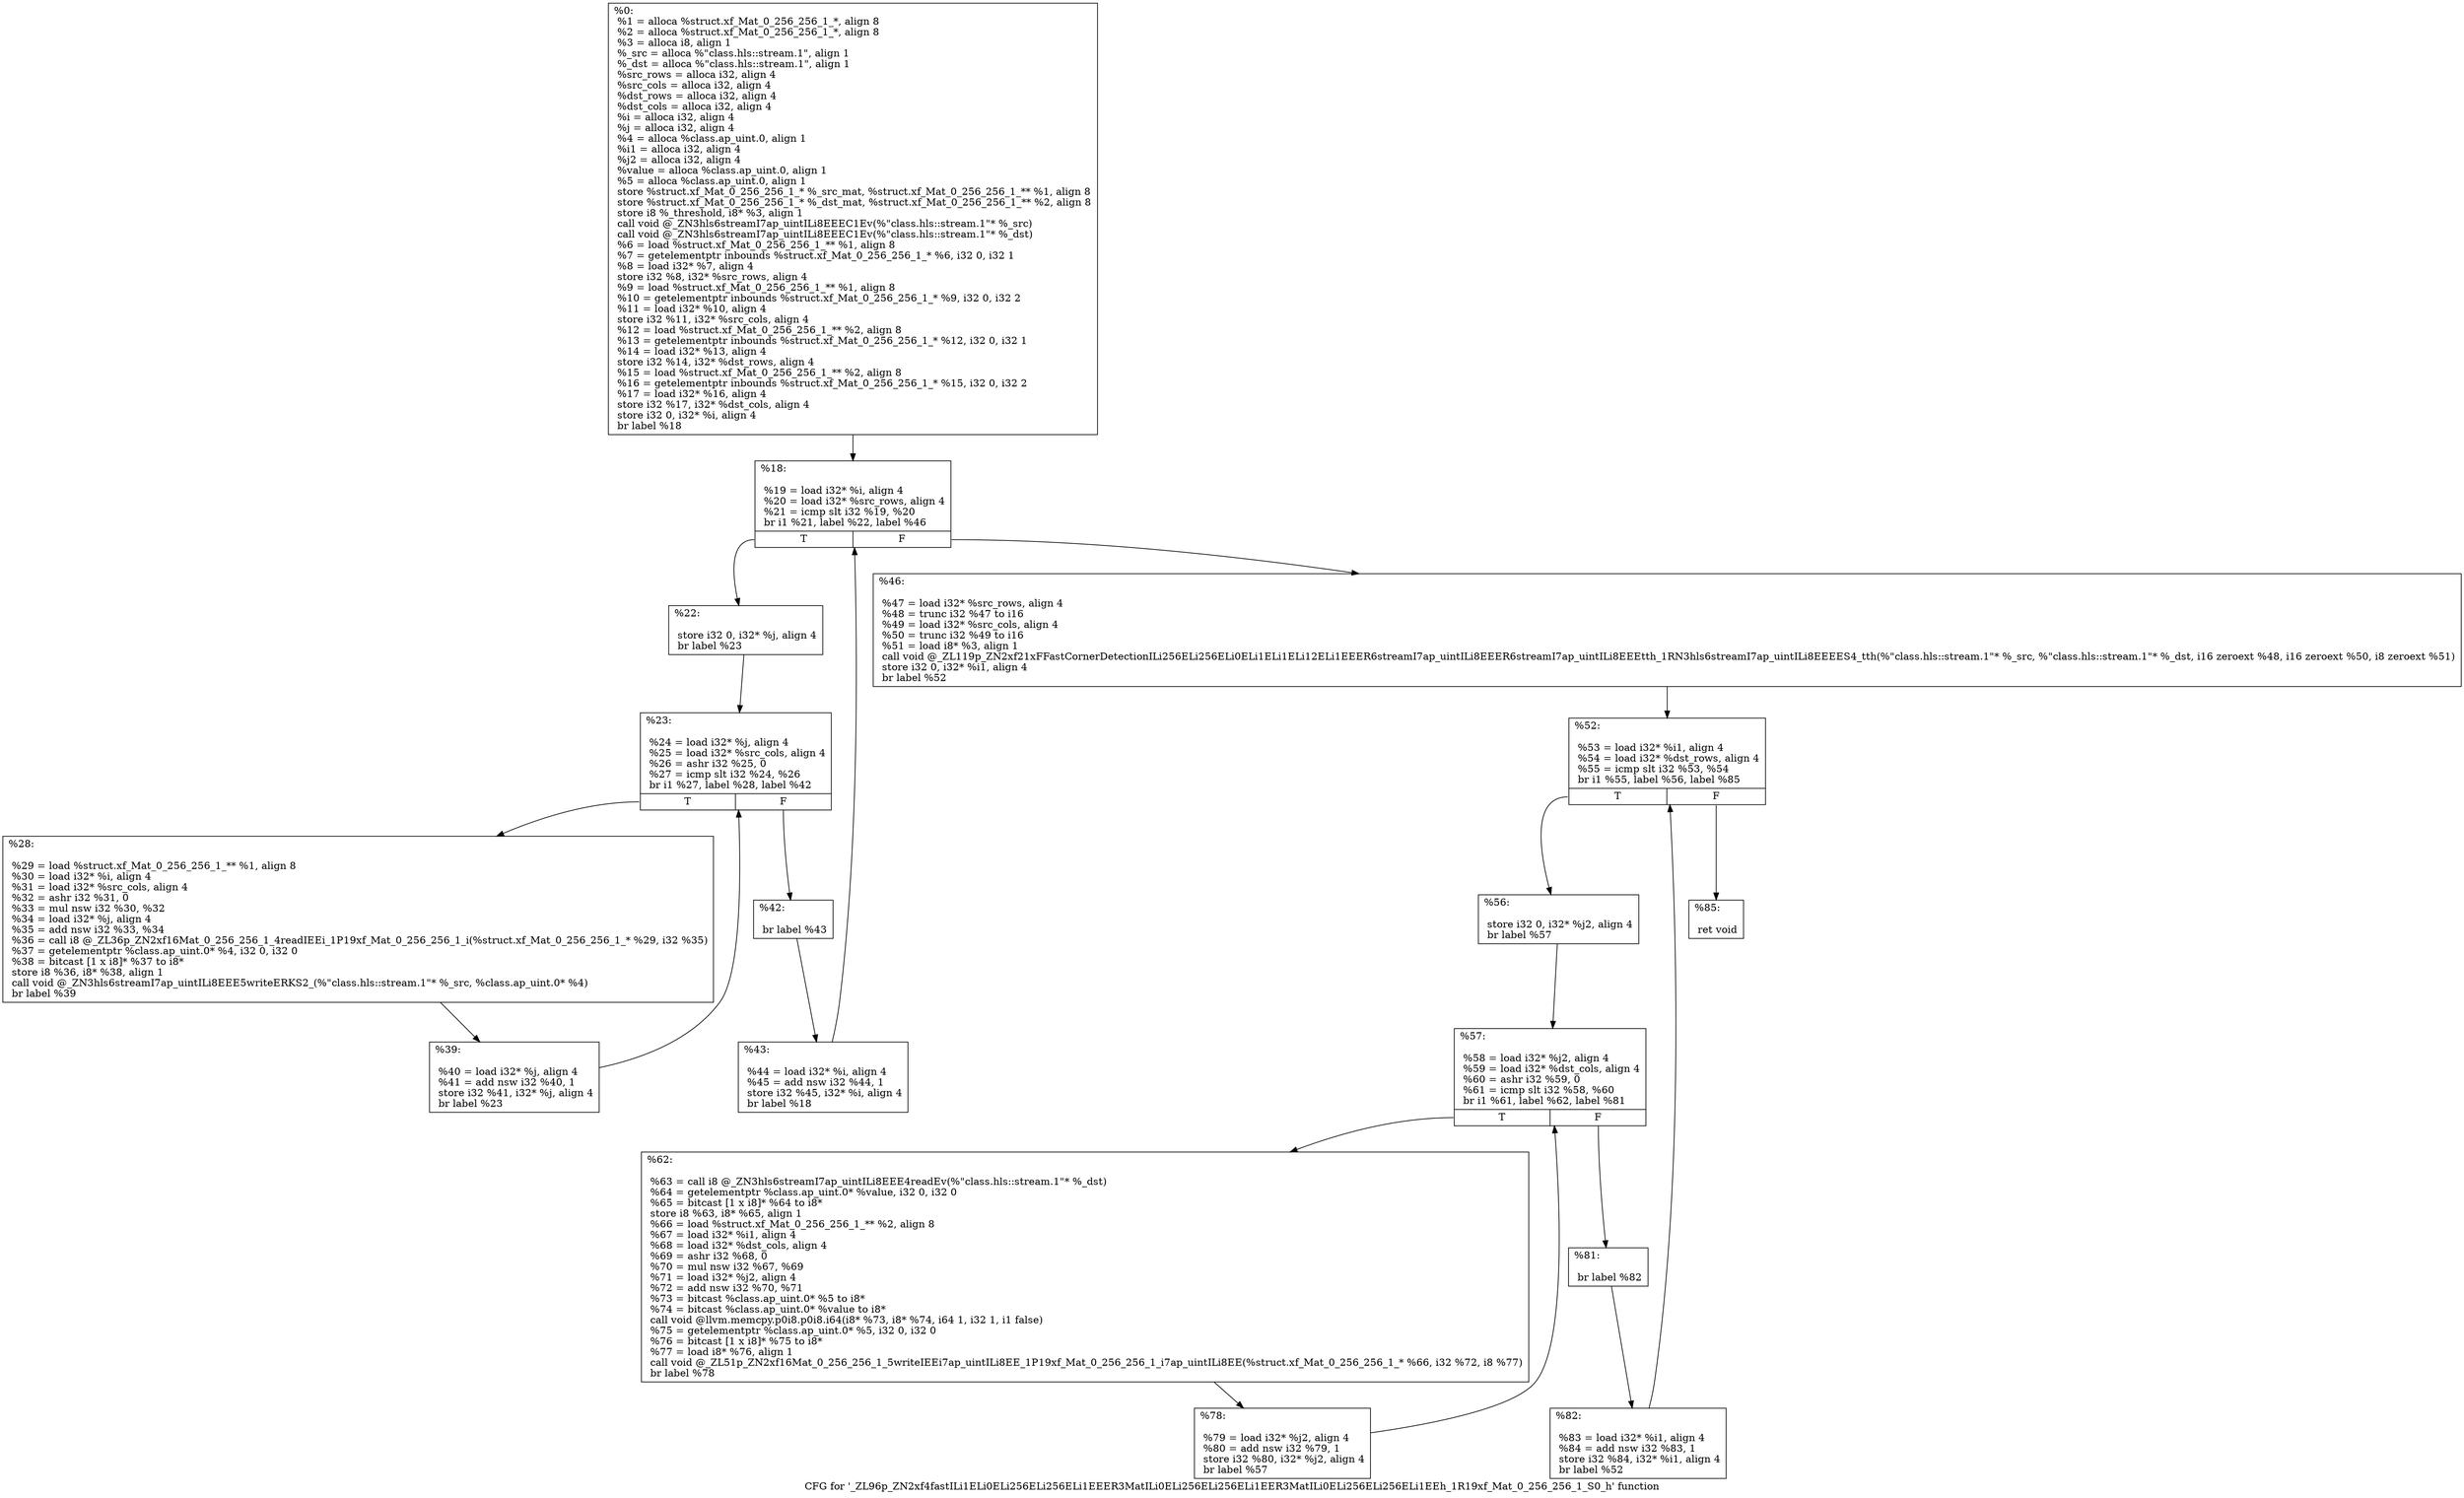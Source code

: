 digraph "CFG for '_ZL96p_ZN2xf4fastILi1ELi0ELi256ELi256ELi1EEER3MatILi0ELi256ELi256ELi1EER3MatILi0ELi256ELi256ELi1EEh_1R19xf_Mat_0_256_256_1_S0_h' function" {
	label="CFG for '_ZL96p_ZN2xf4fastILi1ELi0ELi256ELi256ELi1EEER3MatILi0ELi256ELi256ELi1EER3MatILi0ELi256ELi256ELi1EEh_1R19xf_Mat_0_256_256_1_S0_h' function";

	Node0x2ebf0c0 [shape=record,label="{%0:\l  %1 = alloca %struct.xf_Mat_0_256_256_1_*, align 8\l  %2 = alloca %struct.xf_Mat_0_256_256_1_*, align 8\l  %3 = alloca i8, align 1\l  %_src = alloca %\"class.hls::stream.1\", align 1\l  %_dst = alloca %\"class.hls::stream.1\", align 1\l  %src_rows = alloca i32, align 4\l  %src_cols = alloca i32, align 4\l  %dst_rows = alloca i32, align 4\l  %dst_cols = alloca i32, align 4\l  %i = alloca i32, align 4\l  %j = alloca i32, align 4\l  %4 = alloca %class.ap_uint.0, align 1\l  %i1 = alloca i32, align 4\l  %j2 = alloca i32, align 4\l  %value = alloca %class.ap_uint.0, align 1\l  %5 = alloca %class.ap_uint.0, align 1\l  store %struct.xf_Mat_0_256_256_1_* %_src_mat, %struct.xf_Mat_0_256_256_1_** %1, align 8\l  store %struct.xf_Mat_0_256_256_1_* %_dst_mat, %struct.xf_Mat_0_256_256_1_** %2, align 8\l  store i8 %_threshold, i8* %3, align 1\l  call void @_ZN3hls6streamI7ap_uintILi8EEEC1Ev(%\"class.hls::stream.1\"* %_src)\l  call void @_ZN3hls6streamI7ap_uintILi8EEEC1Ev(%\"class.hls::stream.1\"* %_dst)\l  %6 = load %struct.xf_Mat_0_256_256_1_** %1, align 8\l  %7 = getelementptr inbounds %struct.xf_Mat_0_256_256_1_* %6, i32 0, i32 1\l  %8 = load i32* %7, align 4\l  store i32 %8, i32* %src_rows, align 4\l  %9 = load %struct.xf_Mat_0_256_256_1_** %1, align 8\l  %10 = getelementptr inbounds %struct.xf_Mat_0_256_256_1_* %9, i32 0, i32 2\l  %11 = load i32* %10, align 4\l  store i32 %11, i32* %src_cols, align 4\l  %12 = load %struct.xf_Mat_0_256_256_1_** %2, align 8\l  %13 = getelementptr inbounds %struct.xf_Mat_0_256_256_1_* %12, i32 0, i32 1\l  %14 = load i32* %13, align 4\l  store i32 %14, i32* %dst_rows, align 4\l  %15 = load %struct.xf_Mat_0_256_256_1_** %2, align 8\l  %16 = getelementptr inbounds %struct.xf_Mat_0_256_256_1_* %15, i32 0, i32 2\l  %17 = load i32* %16, align 4\l  store i32 %17, i32* %dst_cols, align 4\l  store i32 0, i32* %i, align 4\l  br label %18\l}"];
	Node0x2ebf0c0 -> Node0x2ec0810;
	Node0x2ec0810 [shape=record,label="{%18:\l\l  %19 = load i32* %i, align 4\l  %20 = load i32* %src_rows, align 4\l  %21 = icmp slt i32 %19, %20\l  br i1 %21, label %22, label %46\l|{<s0>T|<s1>F}}"];
	Node0x2ec0810:s0 -> Node0x2ec0a80;
	Node0x2ec0810:s1 -> Node0x2ec0ae0;
	Node0x2ec0a80 [shape=record,label="{%22:\l\l  store i32 0, i32* %j, align 4\l  br label %23\l}"];
	Node0x2ec0a80 -> Node0x2ec0cc0;
	Node0x2ec0cc0 [shape=record,label="{%23:\l\l  %24 = load i32* %j, align 4\l  %25 = load i32* %src_cols, align 4\l  %26 = ashr i32 %25, 0\l  %27 = icmp slt i32 %24, %26\l  br i1 %27, label %28, label %42\l|{<s0>T|<s1>F}}"];
	Node0x2ec0cc0:s0 -> Node0x2ec0fc0;
	Node0x2ec0cc0:s1 -> Node0x2ec1020;
	Node0x2ec0fc0 [shape=record,label="{%28:\l\l  %29 = load %struct.xf_Mat_0_256_256_1_** %1, align 8\l  %30 = load i32* %i, align 4\l  %31 = load i32* %src_cols, align 4\l  %32 = ashr i32 %31, 0\l  %33 = mul nsw i32 %30, %32\l  %34 = load i32* %j, align 4\l  %35 = add nsw i32 %33, %34\l  %36 = call i8 @_ZL36p_ZN2xf16Mat_0_256_256_1_4readIEEi_1P19xf_Mat_0_256_256_1_i(%struct.xf_Mat_0_256_256_1_* %29, i32 %35)\l  %37 = getelementptr %class.ap_uint.0* %4, i32 0, i32 0\l  %38 = bitcast [1 x i8]* %37 to i8*\l  store i8 %36, i8* %38, align 1\l  call void @_ZN3hls6streamI7ap_uintILi8EEE5writeERKS2_(%\"class.hls::stream.1\"* %_src, %class.ap_uint.0* %4)\l  br label %39\l}"];
	Node0x2ec0fc0 -> Node0x2ec1b30;
	Node0x2ec1b30 [shape=record,label="{%39:\l\l  %40 = load i32* %j, align 4\l  %41 = add nsw i32 %40, 1\l  store i32 %41, i32* %j, align 4\l  br label %23\l}"];
	Node0x2ec1b30 -> Node0x2ec0cc0;
	Node0x2ec1020 [shape=record,label="{%42:\l\l  br label %43\l}"];
	Node0x2ec1020 -> Node0x2ec1e70;
	Node0x2ec1e70 [shape=record,label="{%43:\l\l  %44 = load i32* %i, align 4\l  %45 = add nsw i32 %44, 1\l  store i32 %45, i32* %i, align 4\l  br label %18\l}"];
	Node0x2ec1e70 -> Node0x2ec0810;
	Node0x2ec0ae0 [shape=record,label="{%46:\l\l  %47 = load i32* %src_rows, align 4\l  %48 = trunc i32 %47 to i16\l  %49 = load i32* %src_cols, align 4\l  %50 = trunc i32 %49 to i16\l  %51 = load i8* %3, align 1\l  call void @_ZL119p_ZN2xf21xFFastCornerDetectionILi256ELi256ELi0ELi1ELi1ELi12ELi1EEER6streamI7ap_uintILi8EEER6streamI7ap_uintILi8EEEtth_1RN3hls6streamI7ap_uintILi8EEEES4_tth(%\"class.hls::stream.1\"* %_src, %\"class.hls::stream.1\"* %_dst, i16 zeroext %48, i16 zeroext %50, i8 zeroext %51)\l  store i32 0, i32* %i1, align 4\l  br label %52\l}"];
	Node0x2ec0ae0 -> Node0x2ec2750;
	Node0x2ec2750 [shape=record,label="{%52:\l\l  %53 = load i32* %i1, align 4\l  %54 = load i32* %dst_rows, align 4\l  %55 = icmp slt i32 %53, %54\l  br i1 %55, label %56, label %85\l|{<s0>T|<s1>F}}"];
	Node0x2ec2750:s0 -> Node0x2ec29c0;
	Node0x2ec2750:s1 -> Node0x2ec2a20;
	Node0x2ec29c0 [shape=record,label="{%56:\l\l  store i32 0, i32* %j2, align 4\l  br label %57\l}"];
	Node0x2ec29c0 -> Node0x2ec2bc0;
	Node0x2ec2bc0 [shape=record,label="{%57:\l\l  %58 = load i32* %j2, align 4\l  %59 = load i32* %dst_cols, align 4\l  %60 = ashr i32 %59, 0\l  %61 = icmp slt i32 %58, %60\l  br i1 %61, label %62, label %81\l|{<s0>T|<s1>F}}"];
	Node0x2ec2bc0:s0 -> Node0x2ec2ec0;
	Node0x2ec2bc0:s1 -> Node0x2ec2f20;
	Node0x2ec2ec0 [shape=record,label="{%62:\l\l  %63 = call i8 @_ZN3hls6streamI7ap_uintILi8EEE4readEv(%\"class.hls::stream.1\"* %_dst)\l  %64 = getelementptr %class.ap_uint.0* %value, i32 0, i32 0\l  %65 = bitcast [1 x i8]* %64 to i8*\l  store i8 %63, i8* %65, align 1\l  %66 = load %struct.xf_Mat_0_256_256_1_** %2, align 8\l  %67 = load i32* %i1, align 4\l  %68 = load i32* %dst_cols, align 4\l  %69 = ashr i32 %68, 0\l  %70 = mul nsw i32 %67, %69\l  %71 = load i32* %j2, align 4\l  %72 = add nsw i32 %70, %71\l  %73 = bitcast %class.ap_uint.0* %5 to i8*\l  %74 = bitcast %class.ap_uint.0* %value to i8*\l  call void @llvm.memcpy.p0i8.p0i8.i64(i8* %73, i8* %74, i64 1, i32 1, i1 false)\l  %75 = getelementptr %class.ap_uint.0* %5, i32 0, i32 0\l  %76 = bitcast [1 x i8]* %75 to i8*\l  %77 = load i8* %76, align 1\l  call void @_ZL51p_ZN2xf16Mat_0_256_256_1_5writeIEEi7ap_uintILi8EE_1P19xf_Mat_0_256_256_1_i7ap_uintILi8EE(%struct.xf_Mat_0_256_256_1_* %66, i32 %72, i8 %77)\l  br label %78\l}"];
	Node0x2ec2ec0 -> Node0x2ec4540;
	Node0x2ec4540 [shape=record,label="{%78:\l\l  %79 = load i32* %j2, align 4\l  %80 = add nsw i32 %79, 1\l  store i32 %80, i32* %j2, align 4\l  br label %57\l}"];
	Node0x2ec4540 -> Node0x2ec2bc0;
	Node0x2ec2f20 [shape=record,label="{%81:\l\l  br label %82\l}"];
	Node0x2ec2f20 -> Node0x2ec4880;
	Node0x2ec4880 [shape=record,label="{%82:\l\l  %83 = load i32* %i1, align 4\l  %84 = add nsw i32 %83, 1\l  store i32 %84, i32* %i1, align 4\l  br label %52\l}"];
	Node0x2ec4880 -> Node0x2ec2750;
	Node0x2ec2a20 [shape=record,label="{%85:\l\l  ret void\l}"];
}

